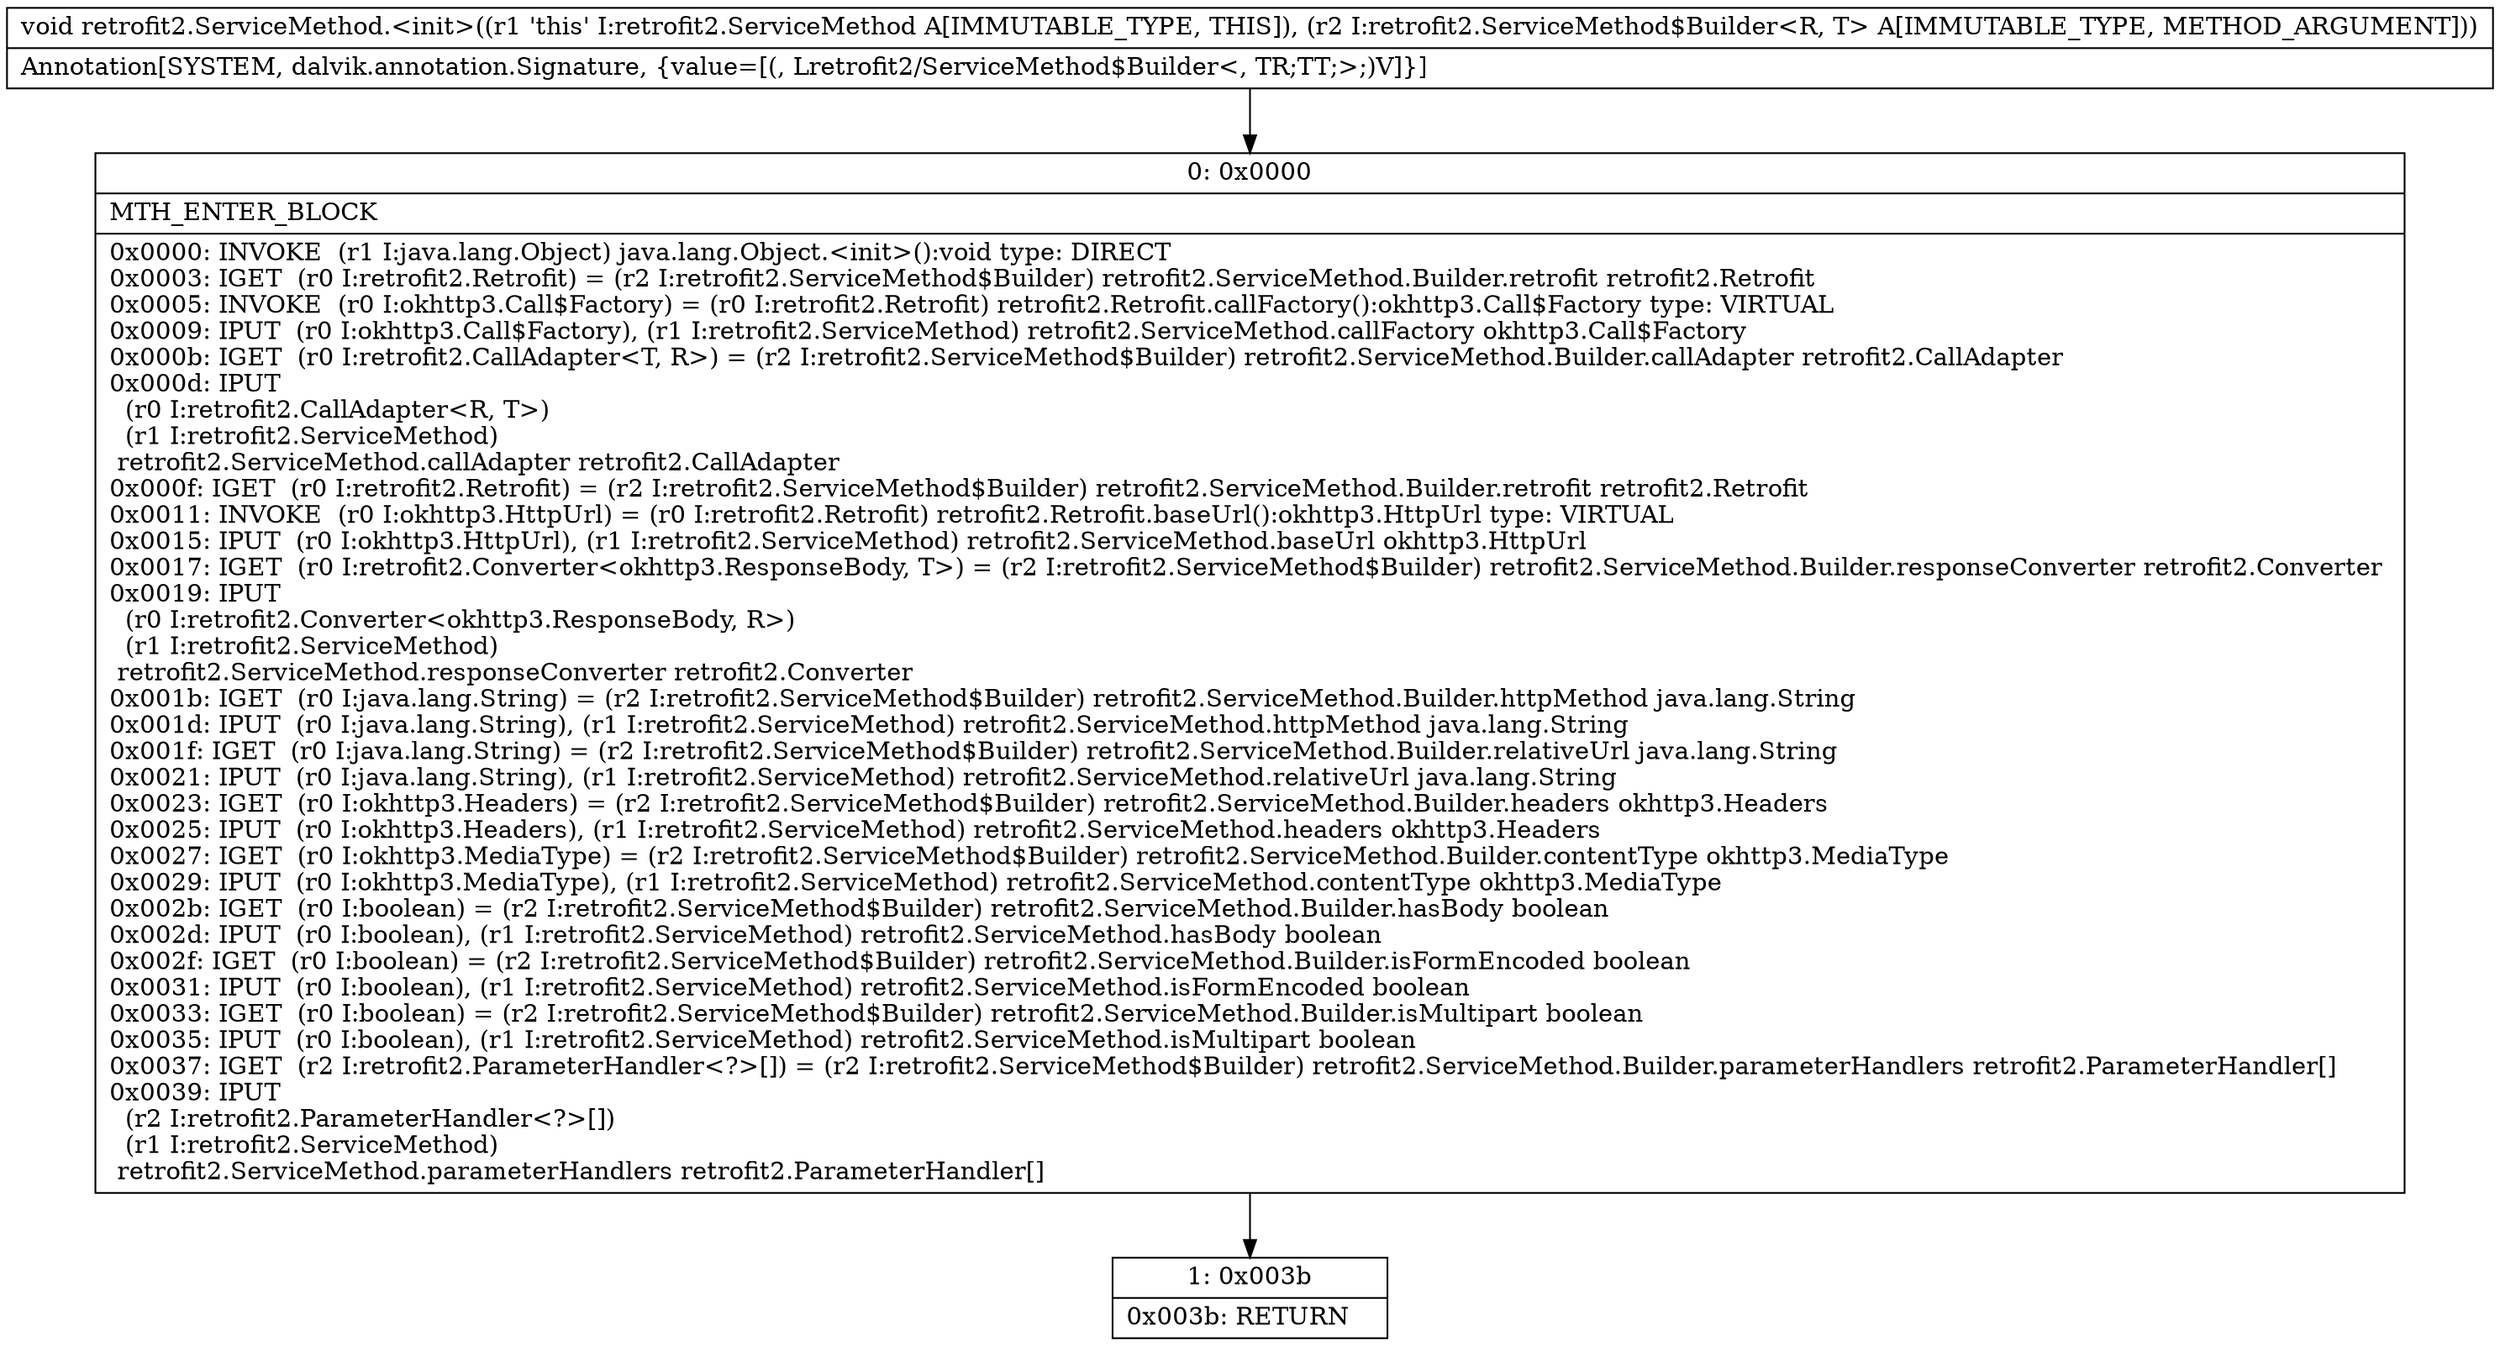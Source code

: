 digraph "CFG forretrofit2.ServiceMethod.\<init\>(Lretrofit2\/ServiceMethod$Builder;)V" {
Node_0 [shape=record,label="{0\:\ 0x0000|MTH_ENTER_BLOCK\l|0x0000: INVOKE  (r1 I:java.lang.Object) java.lang.Object.\<init\>():void type: DIRECT \l0x0003: IGET  (r0 I:retrofit2.Retrofit) = (r2 I:retrofit2.ServiceMethod$Builder) retrofit2.ServiceMethod.Builder.retrofit retrofit2.Retrofit \l0x0005: INVOKE  (r0 I:okhttp3.Call$Factory) = (r0 I:retrofit2.Retrofit) retrofit2.Retrofit.callFactory():okhttp3.Call$Factory type: VIRTUAL \l0x0009: IPUT  (r0 I:okhttp3.Call$Factory), (r1 I:retrofit2.ServiceMethod) retrofit2.ServiceMethod.callFactory okhttp3.Call$Factory \l0x000b: IGET  (r0 I:retrofit2.CallAdapter\<T, R\>) = (r2 I:retrofit2.ServiceMethod$Builder) retrofit2.ServiceMethod.Builder.callAdapter retrofit2.CallAdapter \l0x000d: IPUT  \l  (r0 I:retrofit2.CallAdapter\<R, T\>)\l  (r1 I:retrofit2.ServiceMethod)\l retrofit2.ServiceMethod.callAdapter retrofit2.CallAdapter \l0x000f: IGET  (r0 I:retrofit2.Retrofit) = (r2 I:retrofit2.ServiceMethod$Builder) retrofit2.ServiceMethod.Builder.retrofit retrofit2.Retrofit \l0x0011: INVOKE  (r0 I:okhttp3.HttpUrl) = (r0 I:retrofit2.Retrofit) retrofit2.Retrofit.baseUrl():okhttp3.HttpUrl type: VIRTUAL \l0x0015: IPUT  (r0 I:okhttp3.HttpUrl), (r1 I:retrofit2.ServiceMethod) retrofit2.ServiceMethod.baseUrl okhttp3.HttpUrl \l0x0017: IGET  (r0 I:retrofit2.Converter\<okhttp3.ResponseBody, T\>) = (r2 I:retrofit2.ServiceMethod$Builder) retrofit2.ServiceMethod.Builder.responseConverter retrofit2.Converter \l0x0019: IPUT  \l  (r0 I:retrofit2.Converter\<okhttp3.ResponseBody, R\>)\l  (r1 I:retrofit2.ServiceMethod)\l retrofit2.ServiceMethod.responseConverter retrofit2.Converter \l0x001b: IGET  (r0 I:java.lang.String) = (r2 I:retrofit2.ServiceMethod$Builder) retrofit2.ServiceMethod.Builder.httpMethod java.lang.String \l0x001d: IPUT  (r0 I:java.lang.String), (r1 I:retrofit2.ServiceMethod) retrofit2.ServiceMethod.httpMethod java.lang.String \l0x001f: IGET  (r0 I:java.lang.String) = (r2 I:retrofit2.ServiceMethod$Builder) retrofit2.ServiceMethod.Builder.relativeUrl java.lang.String \l0x0021: IPUT  (r0 I:java.lang.String), (r1 I:retrofit2.ServiceMethod) retrofit2.ServiceMethod.relativeUrl java.lang.String \l0x0023: IGET  (r0 I:okhttp3.Headers) = (r2 I:retrofit2.ServiceMethod$Builder) retrofit2.ServiceMethod.Builder.headers okhttp3.Headers \l0x0025: IPUT  (r0 I:okhttp3.Headers), (r1 I:retrofit2.ServiceMethod) retrofit2.ServiceMethod.headers okhttp3.Headers \l0x0027: IGET  (r0 I:okhttp3.MediaType) = (r2 I:retrofit2.ServiceMethod$Builder) retrofit2.ServiceMethod.Builder.contentType okhttp3.MediaType \l0x0029: IPUT  (r0 I:okhttp3.MediaType), (r1 I:retrofit2.ServiceMethod) retrofit2.ServiceMethod.contentType okhttp3.MediaType \l0x002b: IGET  (r0 I:boolean) = (r2 I:retrofit2.ServiceMethod$Builder) retrofit2.ServiceMethod.Builder.hasBody boolean \l0x002d: IPUT  (r0 I:boolean), (r1 I:retrofit2.ServiceMethod) retrofit2.ServiceMethod.hasBody boolean \l0x002f: IGET  (r0 I:boolean) = (r2 I:retrofit2.ServiceMethod$Builder) retrofit2.ServiceMethod.Builder.isFormEncoded boolean \l0x0031: IPUT  (r0 I:boolean), (r1 I:retrofit2.ServiceMethod) retrofit2.ServiceMethod.isFormEncoded boolean \l0x0033: IGET  (r0 I:boolean) = (r2 I:retrofit2.ServiceMethod$Builder) retrofit2.ServiceMethod.Builder.isMultipart boolean \l0x0035: IPUT  (r0 I:boolean), (r1 I:retrofit2.ServiceMethod) retrofit2.ServiceMethod.isMultipart boolean \l0x0037: IGET  (r2 I:retrofit2.ParameterHandler\<?\>[]) = (r2 I:retrofit2.ServiceMethod$Builder) retrofit2.ServiceMethod.Builder.parameterHandlers retrofit2.ParameterHandler[] \l0x0039: IPUT  \l  (r2 I:retrofit2.ParameterHandler\<?\>[])\l  (r1 I:retrofit2.ServiceMethod)\l retrofit2.ServiceMethod.parameterHandlers retrofit2.ParameterHandler[] \l}"];
Node_1 [shape=record,label="{1\:\ 0x003b|0x003b: RETURN   \l}"];
MethodNode[shape=record,label="{void retrofit2.ServiceMethod.\<init\>((r1 'this' I:retrofit2.ServiceMethod A[IMMUTABLE_TYPE, THIS]), (r2 I:retrofit2.ServiceMethod$Builder\<R, T\> A[IMMUTABLE_TYPE, METHOD_ARGUMENT]))  | Annotation[SYSTEM, dalvik.annotation.Signature, \{value=[(, Lretrofit2\/ServiceMethod$Builder\<, TR;TT;\>;)V]\}]\l}"];
MethodNode -> Node_0;
Node_0 -> Node_1;
}

